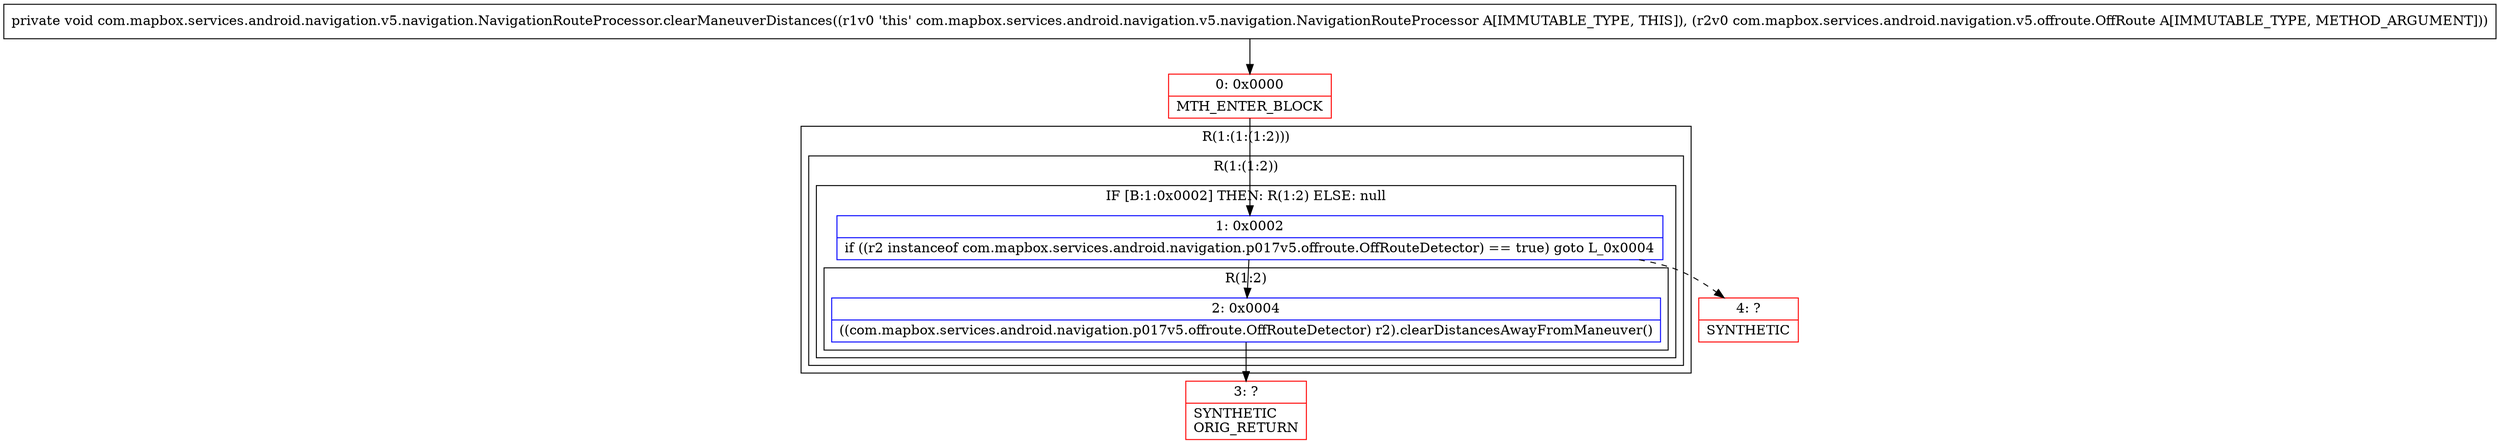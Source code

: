 digraph "CFG forcom.mapbox.services.android.navigation.v5.navigation.NavigationRouteProcessor.clearManeuverDistances(Lcom\/mapbox\/services\/android\/navigation\/v5\/offroute\/OffRoute;)V" {
subgraph cluster_Region_22515342 {
label = "R(1:(1:(1:2)))";
node [shape=record,color=blue];
subgraph cluster_Region_264310292 {
label = "R(1:(1:2))";
node [shape=record,color=blue];
subgraph cluster_IfRegion_1323133399 {
label = "IF [B:1:0x0002] THEN: R(1:2) ELSE: null";
node [shape=record,color=blue];
Node_1 [shape=record,label="{1\:\ 0x0002|if ((r2 instanceof com.mapbox.services.android.navigation.p017v5.offroute.OffRouteDetector) == true) goto L_0x0004\l}"];
subgraph cluster_Region_1567335174 {
label = "R(1:2)";
node [shape=record,color=blue];
Node_2 [shape=record,label="{2\:\ 0x0004|((com.mapbox.services.android.navigation.p017v5.offroute.OffRouteDetector) r2).clearDistancesAwayFromManeuver()\l}"];
}
}
}
}
Node_0 [shape=record,color=red,label="{0\:\ 0x0000|MTH_ENTER_BLOCK\l}"];
Node_3 [shape=record,color=red,label="{3\:\ ?|SYNTHETIC\lORIG_RETURN\l}"];
Node_4 [shape=record,color=red,label="{4\:\ ?|SYNTHETIC\l}"];
MethodNode[shape=record,label="{private void com.mapbox.services.android.navigation.v5.navigation.NavigationRouteProcessor.clearManeuverDistances((r1v0 'this' com.mapbox.services.android.navigation.v5.navigation.NavigationRouteProcessor A[IMMUTABLE_TYPE, THIS]), (r2v0 com.mapbox.services.android.navigation.v5.offroute.OffRoute A[IMMUTABLE_TYPE, METHOD_ARGUMENT])) }"];
MethodNode -> Node_0;
Node_1 -> Node_2;
Node_1 -> Node_4[style=dashed];
Node_2 -> Node_3;
Node_0 -> Node_1;
}

